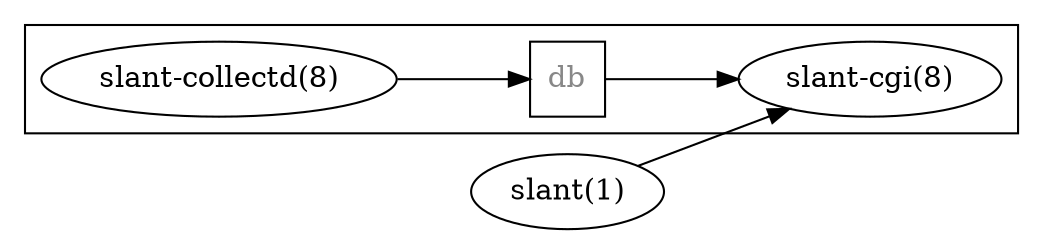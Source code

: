 digraph figure1 {
	rankdir="LR";
	subgraph cluster0 {
		collector -> db;
		db -> cgi;
		db[shape=square, fontcolor="#888888"];
		cgi[label="slant-cgi(8)"];
		collector[label="slant-collectd(8)"];
	}
	client -> cgi;
	client[label="slant(1)"];
}
